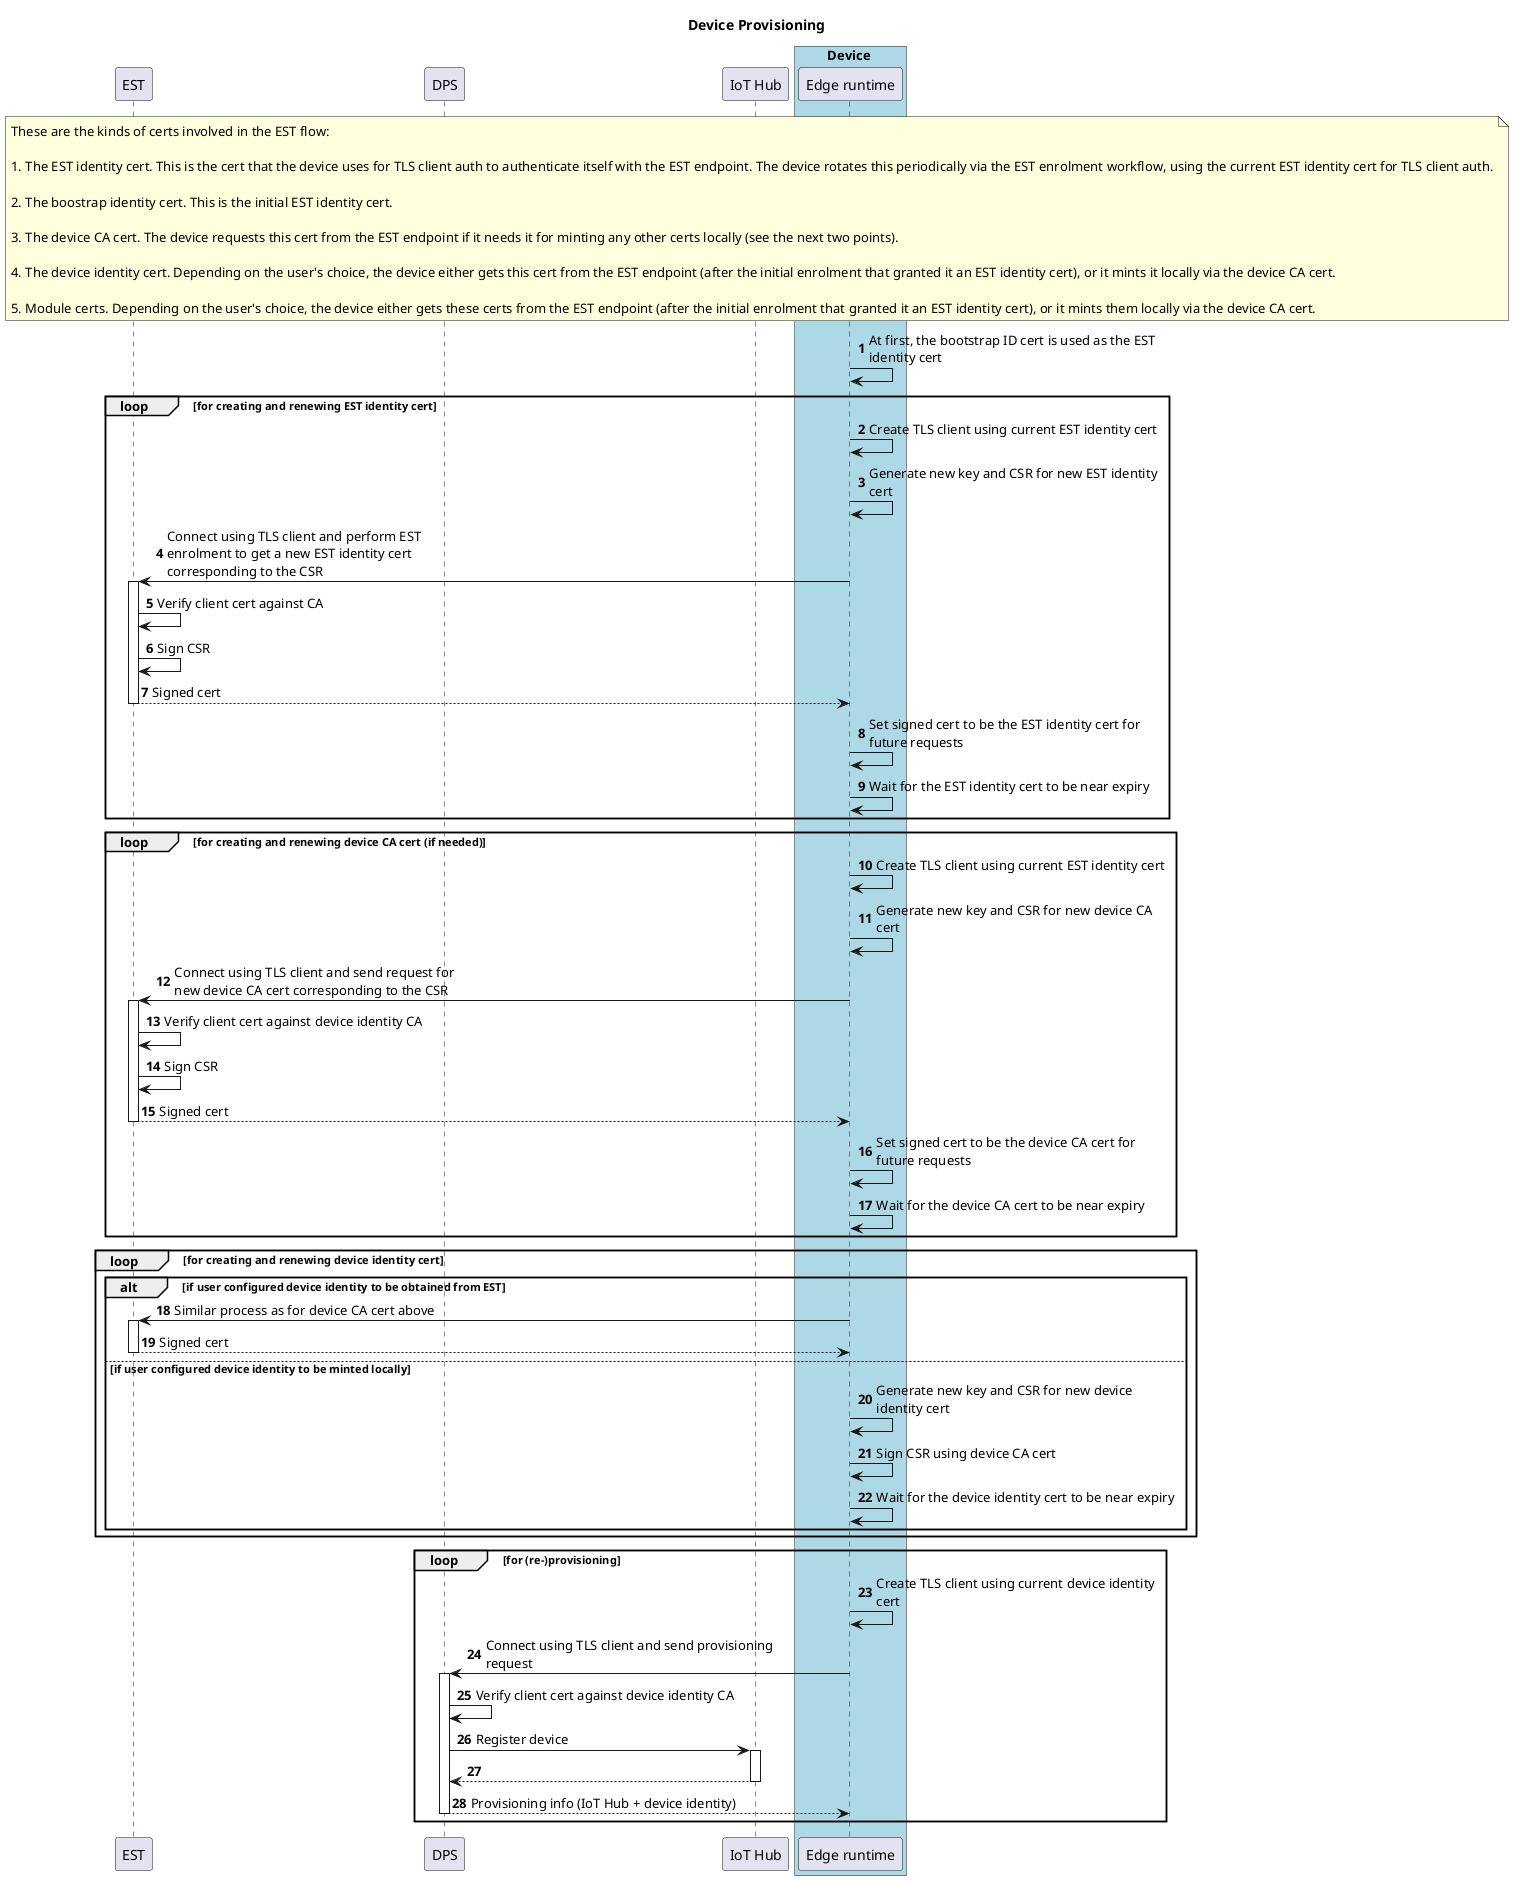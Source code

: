 @startuml

title Device Provisioning
skinparam maxMessageSize 300

participant "EST" as est
participant "DPS" as dps
participant "IoT Hub" as hub

box Device #LightBlue
	participant "Edge runtime" as runtime
end box

autonumber

note over hub
These are the kinds of certs involved in the EST flow:

1. The EST identity cert. This is the cert that the device uses for TLS client auth to authenticate itself with the EST endpoint. The device rotates this periodically via the EST enrolment workflow, using the current EST identity cert for TLS client auth.

2. The boostrap identity cert. This is the initial EST identity cert.

3. The device CA cert. The device requests this cert from the EST endpoint if it needs it for minting any other certs locally (see the next two points).

4. The device identity cert. Depending on the user's choice, the device either gets this cert from the EST endpoint (after the initial enrolment that granted it an EST identity cert), or it mints it locally via the device CA cert.

5. Module certs. Depending on the user's choice, the device either gets these certs from the EST endpoint (after the initial enrolment that granted it an EST identity cert), or it mints them locally via the device CA cert.
end note

runtime -> runtime: At first, the bootstrap ID cert is used as the EST identity cert

loop for creating and renewing EST identity cert
	runtime -> runtime: Create TLS client using current EST identity cert
	runtime -> runtime: Generate new key and CSR for new EST identity cert
	runtime -> est ++: Connect using TLS client and perform EST enrolment to get a new EST identity cert corresponding to the CSR
	est -> est: Verify client cert against CA
	est -> est: Sign CSR
	return Signed cert
	runtime -> runtime: Set signed cert to be the EST identity cert for future requests
	runtime -> runtime: Wait for the EST identity cert to be near expiry
end

loop for creating and renewing device CA cert (if needed)
	runtime -> runtime: Create TLS client using current EST identity cert
	runtime -> runtime: Generate new key and CSR for new device CA cert
	runtime -> est ++: Connect using TLS client and send request for new device CA cert corresponding to the CSR
	est -> est: Verify client cert against device identity CA
	est -> est: Sign CSR
	return Signed cert
	runtime -> runtime: Set signed cert to be the device CA cert for future requests
	runtime -> runtime: Wait for the device CA cert to be near expiry
end

loop for creating and renewing device identity cert
	alt if user configured device identity to be obtained from EST
		runtime -> est ++: Similar process as for device CA cert above
		return Signed cert

	else if user configured device identity to be minted locally
		runtime -> runtime: Generate new key and CSR for new device identity cert
		runtime -> runtime: Sign CSR using device CA cert
		runtime -> runtime: Wait for the device identity cert to be near expiry

	end
end

loop for (re-)provisioning
	runtime -> runtime: Create TLS client using current device identity cert

	runtime -> dps ++: Connect using TLS client and send provisioning request
	dps -> dps: Verify client cert against device identity CA
	dps -> hub ++: Register device
	return
	return Provisioning info (IoT Hub + device identity)
end

@enduml

